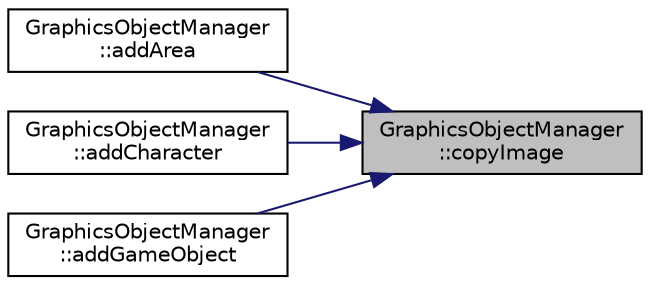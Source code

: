 digraph "GraphicsObjectManager::copyImage"
{
 // LATEX_PDF_SIZE
  edge [fontname="Helvetica",fontsize="10",labelfontname="Helvetica",labelfontsize="10"];
  node [fontname="Helvetica",fontsize="10",shape=record];
  rankdir="RL";
  Node1 [label="GraphicsObjectManager\l::copyImage",height=0.2,width=0.4,color="black", fillcolor="grey75", style="filled", fontcolor="black",tooltip="Copies the given data to the given image."];
  Node1 -> Node2 [dir="back",color="midnightblue",fontsize="10",style="solid",fontname="Helvetica"];
  Node2 [label="GraphicsObjectManager\l::addArea",height=0.2,width=0.4,color="black", fillcolor="white", style="filled",URL="$classGraphicsObjectManager.html#a210353a39eb66174b93611070a440fdf",tooltip="Adds an area object to the buffer manager."];
  Node1 -> Node3 [dir="back",color="midnightblue",fontsize="10",style="solid",fontname="Helvetica"];
  Node3 [label="GraphicsObjectManager\l::addCharacter",height=0.2,width=0.4,color="black", fillcolor="white", style="filled",URL="$classGraphicsObjectManager.html#adb250c237a565acb49d401ddb811e6d0",tooltip="Adds a character to the buffer manager with the given parameters."];
  Node1 -> Node4 [dir="back",color="midnightblue",fontsize="10",style="solid",fontname="Helvetica"];
  Node4 [label="GraphicsObjectManager\l::addGameObject",height=0.2,width=0.4,color="black", fillcolor="white", style="filled",URL="$classGraphicsObjectManager.html#acf41fa0d8bada4f83df3ab554c4d8183",tooltip="Adds a game object to the buffer manager."];
}
